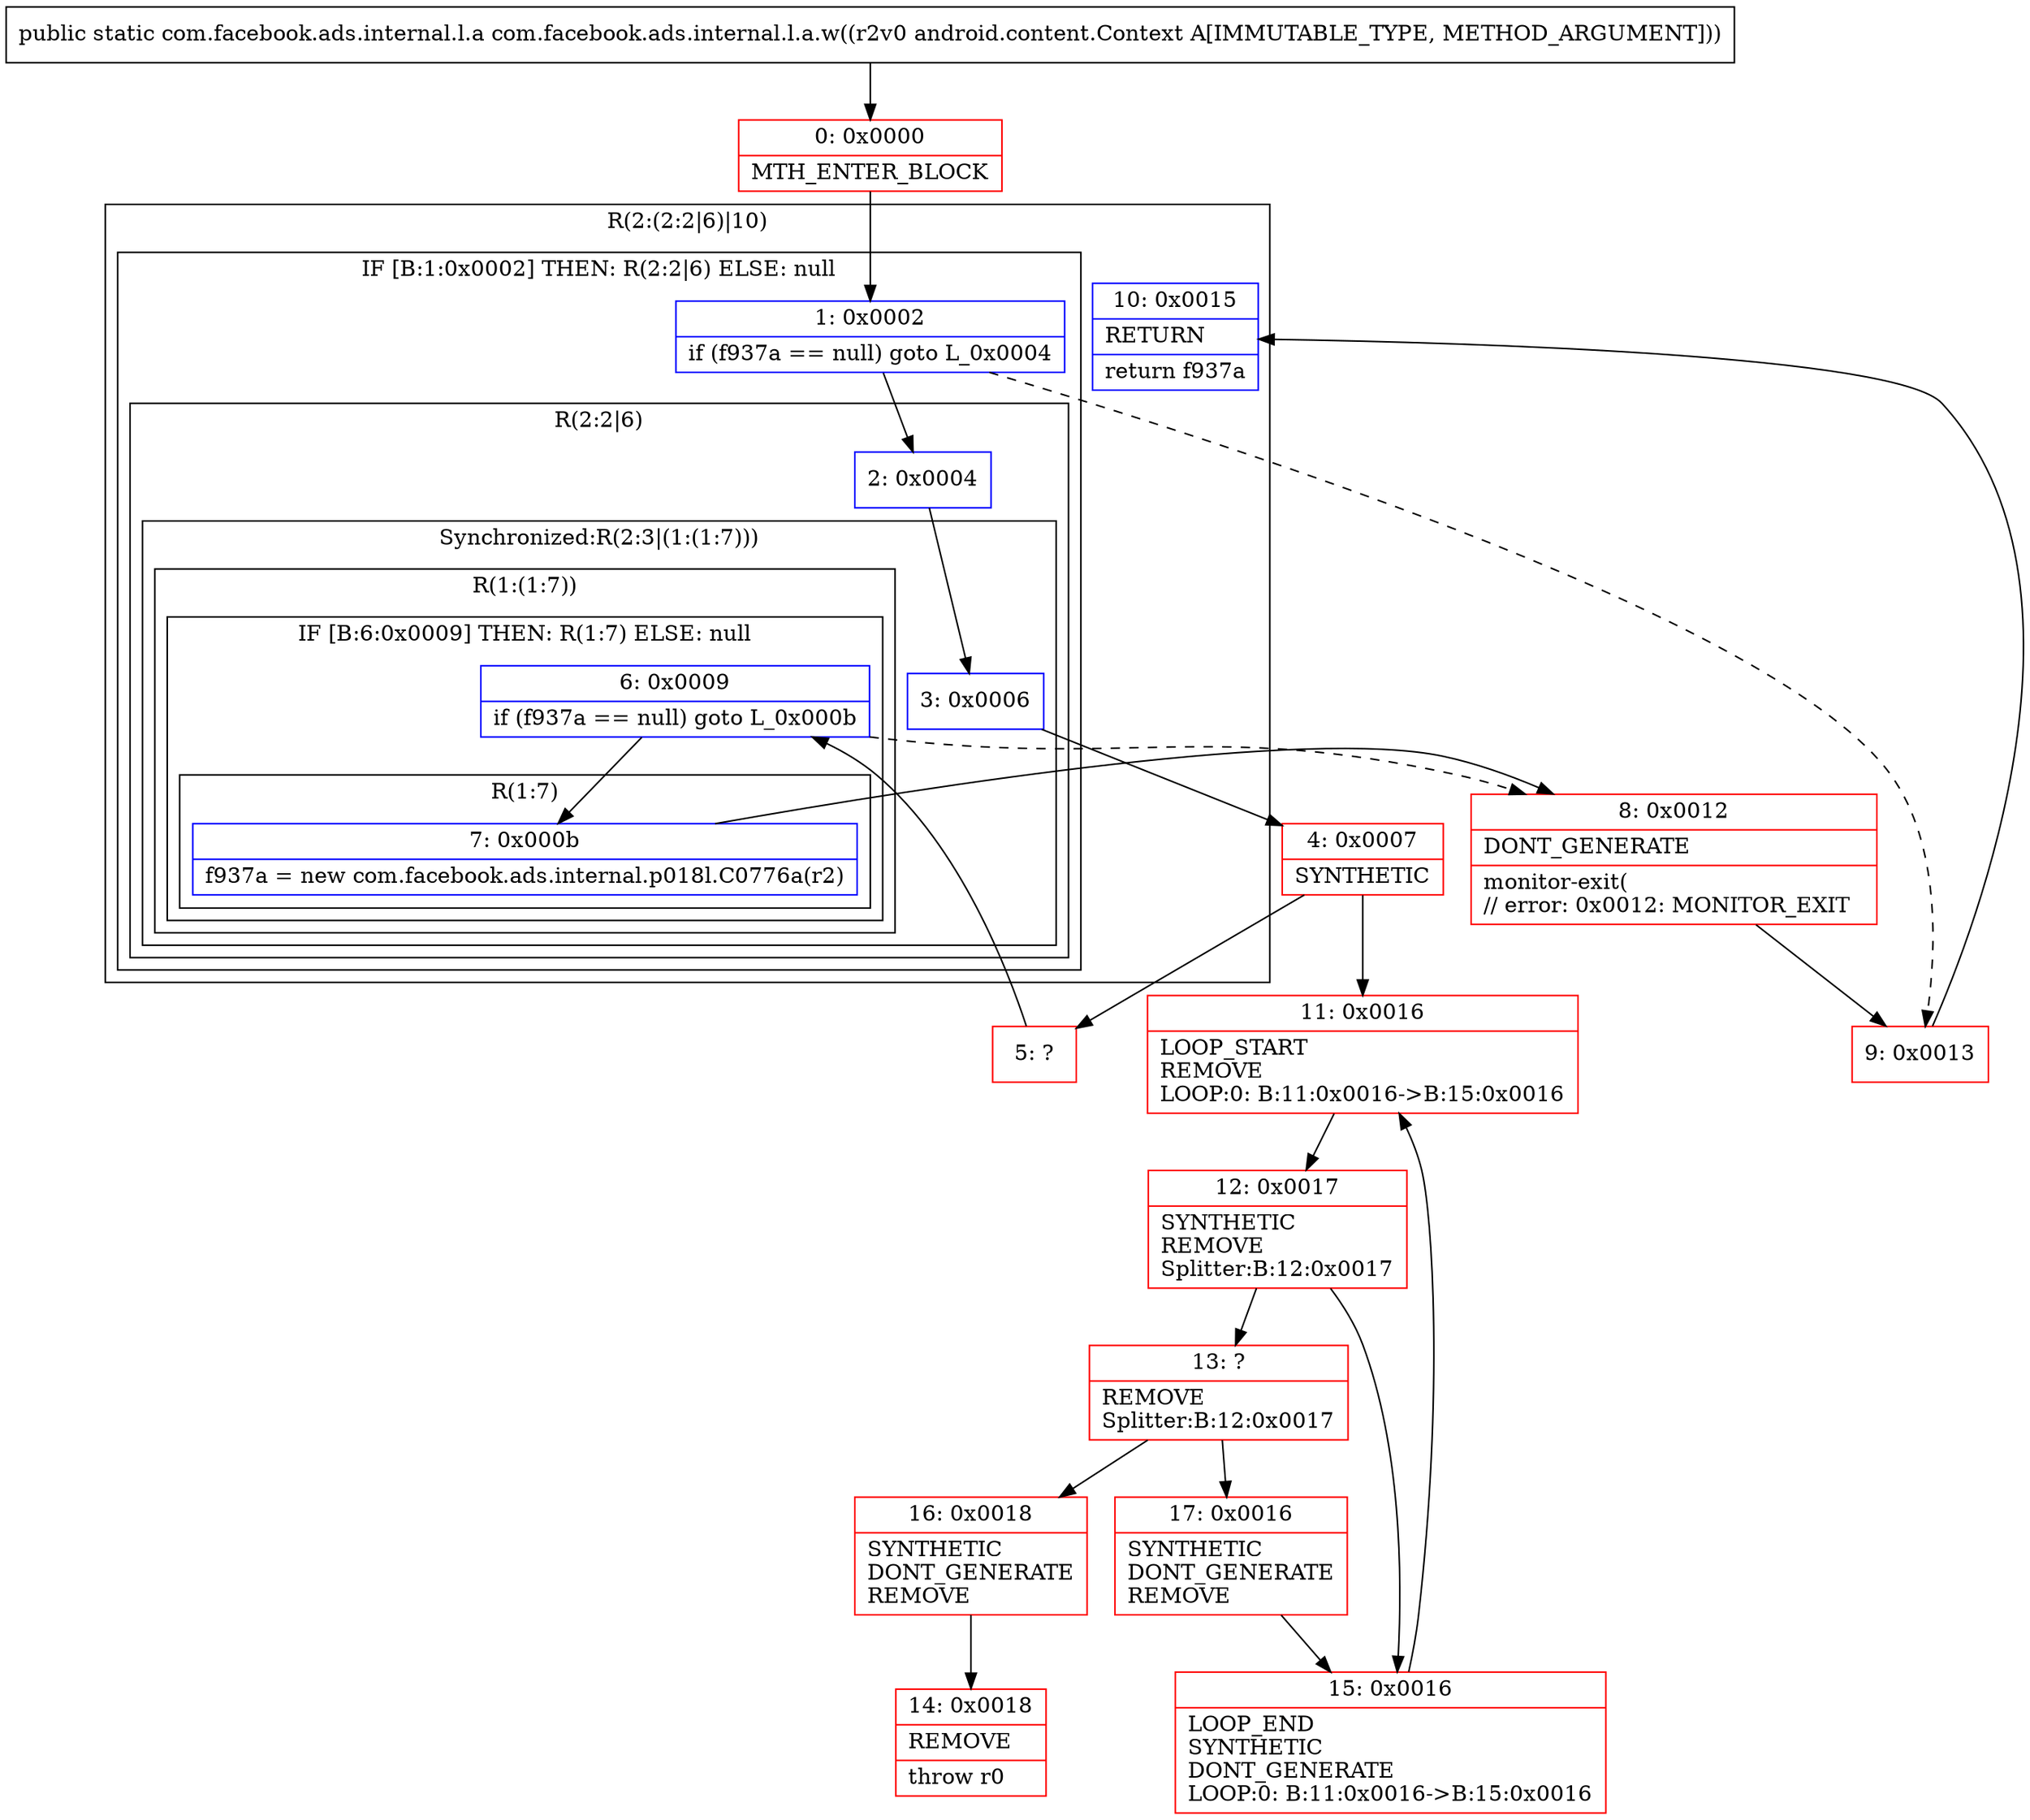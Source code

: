 digraph "CFG forcom.facebook.ads.internal.l.a.w(Landroid\/content\/Context;)Lcom\/facebook\/ads\/internal\/l\/a;" {
subgraph cluster_Region_97534929 {
label = "R(2:(2:2|6)|10)";
node [shape=record,color=blue];
subgraph cluster_IfRegion_855879321 {
label = "IF [B:1:0x0002] THEN: R(2:2|6) ELSE: null";
node [shape=record,color=blue];
Node_1 [shape=record,label="{1\:\ 0x0002|if (f937a == null) goto L_0x0004\l}"];
subgraph cluster_Region_822711985 {
label = "R(2:2|6)";
node [shape=record,color=blue];
Node_2 [shape=record,label="{2\:\ 0x0004}"];
subgraph cluster_SynchronizedRegion_1627932671 {
label = "Synchronized:R(2:3|(1:(1:7)))";
node [shape=record,color=blue];
Node_3 [shape=record,label="{3\:\ 0x0006}"];
subgraph cluster_Region_1715556036 {
label = "R(1:(1:7))";
node [shape=record,color=blue];
subgraph cluster_IfRegion_1217938419 {
label = "IF [B:6:0x0009] THEN: R(1:7) ELSE: null";
node [shape=record,color=blue];
Node_6 [shape=record,label="{6\:\ 0x0009|if (f937a == null) goto L_0x000b\l}"];
subgraph cluster_Region_903473231 {
label = "R(1:7)";
node [shape=record,color=blue];
Node_7 [shape=record,label="{7\:\ 0x000b|f937a = new com.facebook.ads.internal.p018l.C0776a(r2)\l}"];
}
}
}
}
}
}
Node_10 [shape=record,label="{10\:\ 0x0015|RETURN\l|return f937a\l}"];
}
Node_0 [shape=record,color=red,label="{0\:\ 0x0000|MTH_ENTER_BLOCK\l}"];
Node_4 [shape=record,color=red,label="{4\:\ 0x0007|SYNTHETIC\l}"];
Node_5 [shape=record,color=red,label="{5\:\ ?}"];
Node_8 [shape=record,color=red,label="{8\:\ 0x0012|DONT_GENERATE\l|monitor\-exit(\l\/\/ error: 0x0012: MONITOR_EXIT  \l}"];
Node_9 [shape=record,color=red,label="{9\:\ 0x0013}"];
Node_11 [shape=record,color=red,label="{11\:\ 0x0016|LOOP_START\lREMOVE\lLOOP:0: B:11:0x0016\-\>B:15:0x0016\l}"];
Node_12 [shape=record,color=red,label="{12\:\ 0x0017|SYNTHETIC\lREMOVE\lSplitter:B:12:0x0017\l}"];
Node_13 [shape=record,color=red,label="{13\:\ ?|REMOVE\lSplitter:B:12:0x0017\l}"];
Node_14 [shape=record,color=red,label="{14\:\ 0x0018|REMOVE\l|throw r0\l}"];
Node_15 [shape=record,color=red,label="{15\:\ 0x0016|LOOP_END\lSYNTHETIC\lDONT_GENERATE\lLOOP:0: B:11:0x0016\-\>B:15:0x0016\l}"];
Node_16 [shape=record,color=red,label="{16\:\ 0x0018|SYNTHETIC\lDONT_GENERATE\lREMOVE\l}"];
Node_17 [shape=record,color=red,label="{17\:\ 0x0016|SYNTHETIC\lDONT_GENERATE\lREMOVE\l}"];
MethodNode[shape=record,label="{public static com.facebook.ads.internal.l.a com.facebook.ads.internal.l.a.w((r2v0 android.content.Context A[IMMUTABLE_TYPE, METHOD_ARGUMENT])) }"];
MethodNode -> Node_0;
Node_1 -> Node_2;
Node_1 -> Node_9[style=dashed];
Node_2 -> Node_3;
Node_3 -> Node_4;
Node_6 -> Node_7;
Node_6 -> Node_8[style=dashed];
Node_7 -> Node_8;
Node_0 -> Node_1;
Node_4 -> Node_5;
Node_4 -> Node_11;
Node_5 -> Node_6;
Node_8 -> Node_9;
Node_9 -> Node_10;
Node_11 -> Node_12;
Node_12 -> Node_13;
Node_12 -> Node_15;
Node_13 -> Node_16;
Node_13 -> Node_17;
Node_15 -> Node_11;
Node_16 -> Node_14;
Node_17 -> Node_15;
}

